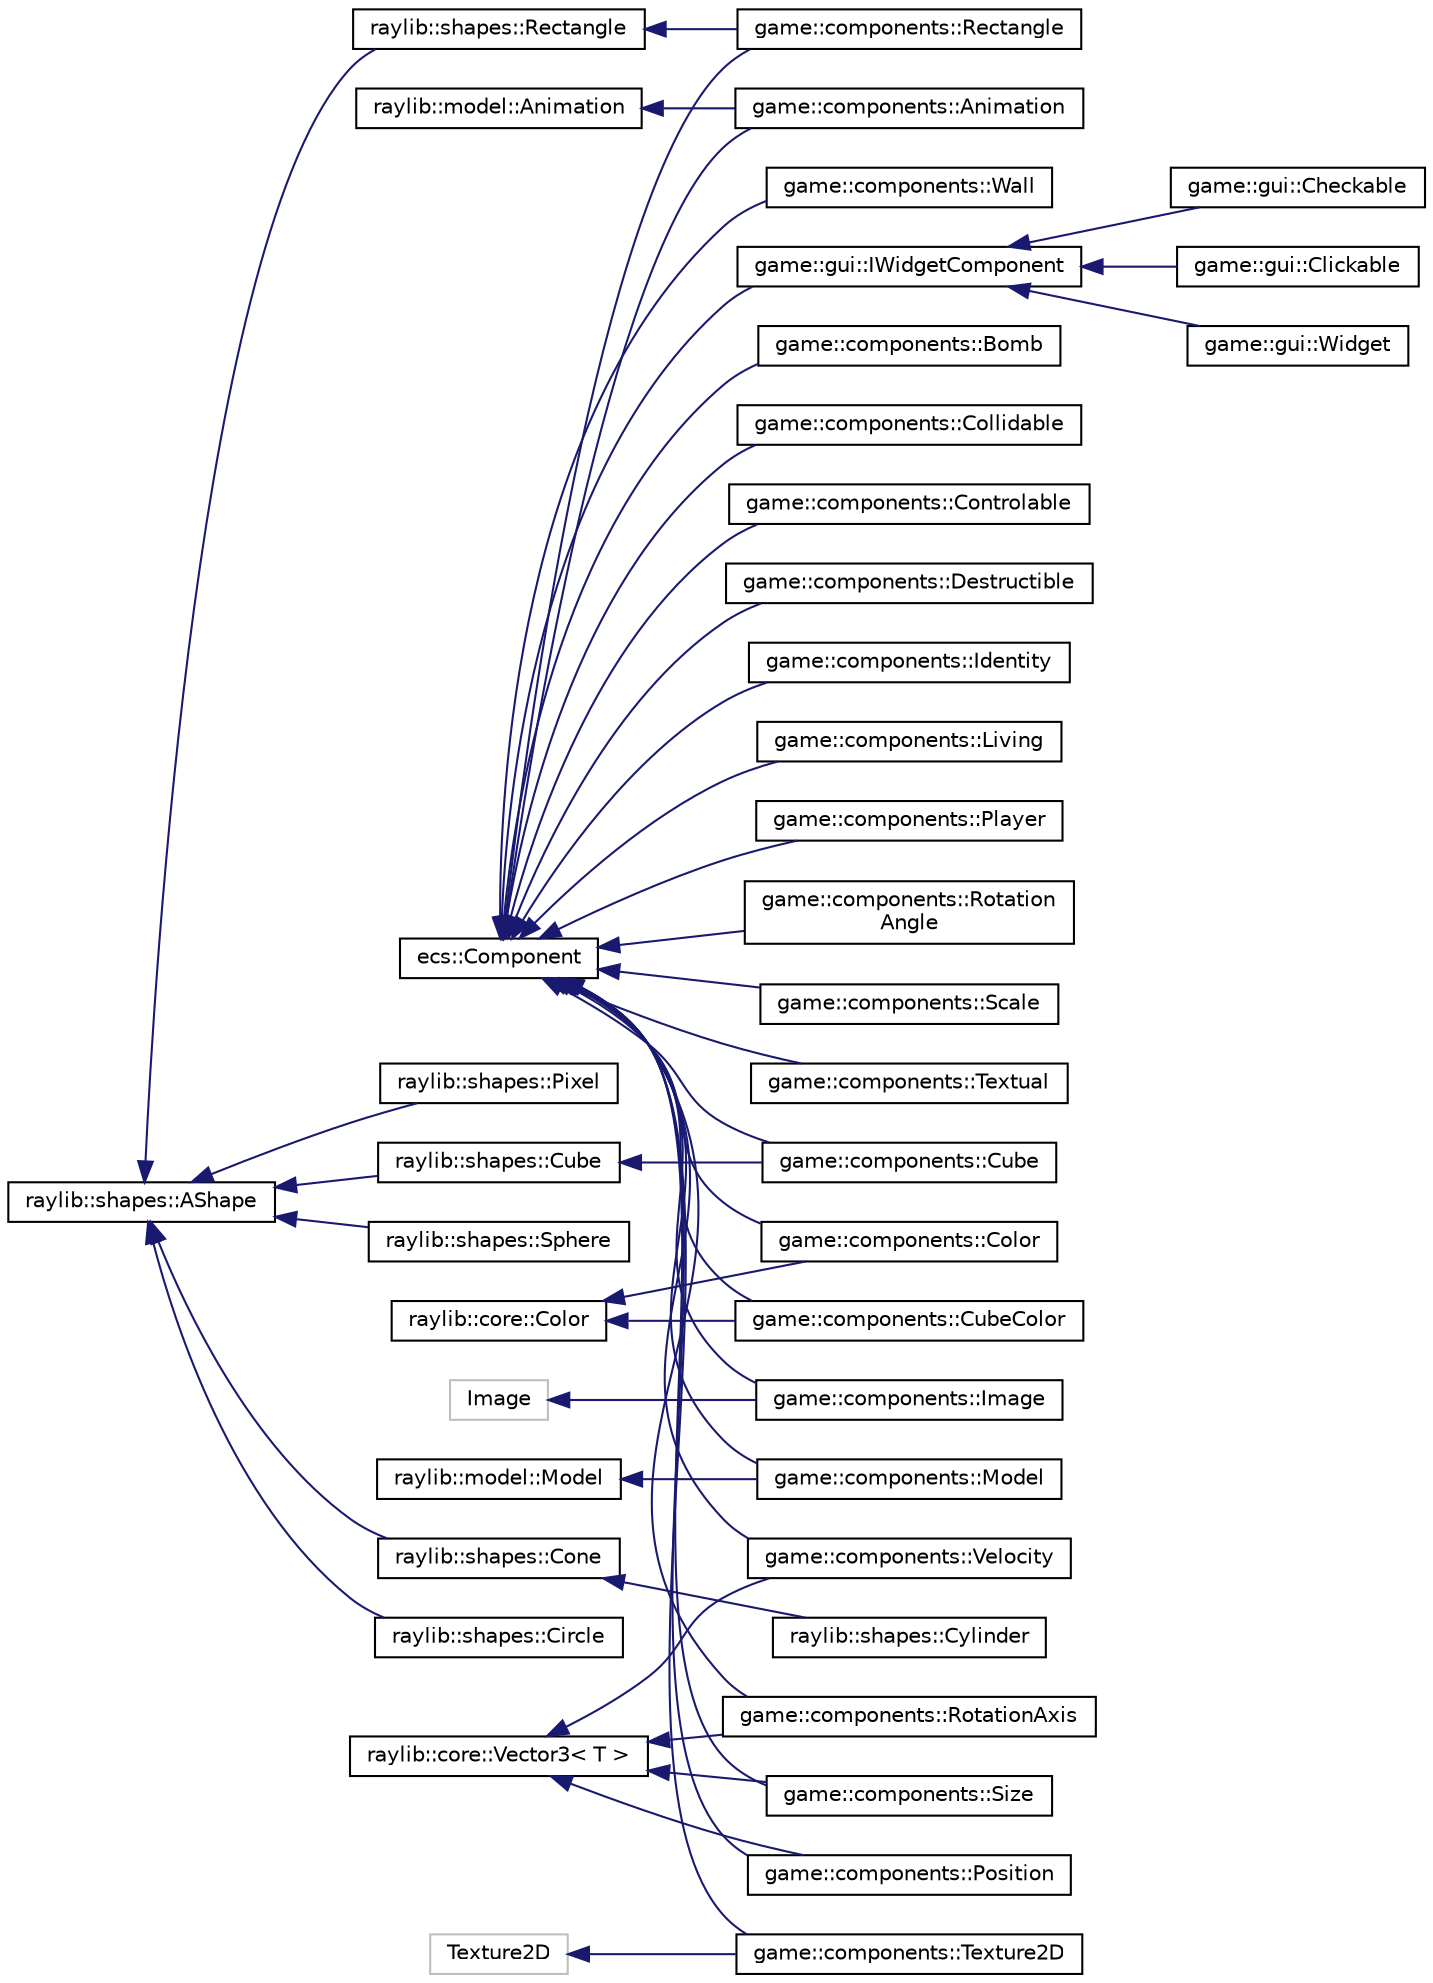 digraph "Graphical Class Hierarchy"
{
 // LATEX_PDF_SIZE
  edge [fontname="Helvetica",fontsize="10",labelfontname="Helvetica",labelfontsize="10"];
  node [fontname="Helvetica",fontsize="10",shape=record];
  rankdir="LR";
  Node134 [label="raylib::model::Animation",height=0.2,width=0.4,color="black", fillcolor="white", style="filled",URL="$classraylib_1_1model_1_1_animation.html",tooltip="The Animation class."];
  Node134 -> Node99 [dir="back",color="midnightblue",fontsize="10",style="solid",fontname="Helvetica"];
  Node99 [label="game::components::Animation",height=0.2,width=0.4,color="black", fillcolor="white", style="filled",URL="$structgame_1_1components_1_1_animation.html",tooltip=" "];
  Node126 [label="raylib::shapes::AShape",height=0.2,width=0.4,color="black", fillcolor="white", style="filled",URL="$classraylib_1_1shapes_1_1_a_shape.html",tooltip=" "];
  Node126 -> Node127 [dir="back",color="midnightblue",fontsize="10",style="solid",fontname="Helvetica"];
  Node127 [label="raylib::shapes::Circle",height=0.2,width=0.4,color="black", fillcolor="white", style="filled",URL="$classraylib_1_1shapes_1_1_circle.html",tooltip="The Circle Class used to represent a 2d circle shape."];
  Node126 -> Node128 [dir="back",color="midnightblue",fontsize="10",style="solid",fontname="Helvetica"];
  Node128 [label="raylib::shapes::Cone",height=0.2,width=0.4,color="black", fillcolor="white", style="filled",URL="$classraylib_1_1shapes_1_1_cone.html",tooltip="3D Cone shape. Can be used as a cylinder when base and top radius are equal (See Cylinder shape)."];
  Node128 -> Node129 [dir="back",color="midnightblue",fontsize="10",style="solid",fontname="Helvetica"];
  Node129 [label="raylib::shapes::Cylinder",height=0.2,width=0.4,color="black", fillcolor="white", style="filled",URL="$classraylib_1_1shapes_1_1_cylinder.html",tooltip="3D Cylinder shape, basically just a Cone with the same base and top radius"];
  Node126 -> Node130 [dir="back",color="midnightblue",fontsize="10",style="solid",fontname="Helvetica"];
  Node130 [label="raylib::shapes::Cube",height=0.2,width=0.4,color="black", fillcolor="white", style="filled",URL="$classraylib_1_1shapes_1_1_cube.html",tooltip="3D shape representing a cube."];
  Node130 -> Node104 [dir="back",color="midnightblue",fontsize="10",style="solid",fontname="Helvetica"];
  Node104 [label="game::components::Cube",height=0.2,width=0.4,color="black", fillcolor="white", style="filled",URL="$structgame_1_1components_1_1_cube.html",tooltip="Cube component."];
  Node126 -> Node131 [dir="back",color="midnightblue",fontsize="10",style="solid",fontname="Helvetica"];
  Node131 [label="raylib::shapes::Pixel",height=0.2,width=0.4,color="black", fillcolor="white", style="filled",URL="$classraylib_1_1shapes_1_1_pixel.html",tooltip="The Pixel Class used to represent a pixel."];
  Node126 -> Node132 [dir="back",color="midnightblue",fontsize="10",style="solid",fontname="Helvetica"];
  Node132 [label="raylib::shapes::Rectangle",height=0.2,width=0.4,color="black", fillcolor="white", style="filled",URL="$classraylib_1_1shapes_1_1_rectangle.html",tooltip="The Rectangle Class used to represent a 2d rectangle shape."];
  Node132 -> Node110 [dir="back",color="midnightblue",fontsize="10",style="solid",fontname="Helvetica"];
  Node110 [label="game::components::Rectangle",height=0.2,width=0.4,color="black", fillcolor="white", style="filled",URL="$structgame_1_1components_1_1_rectangle.html",tooltip=" "];
  Node126 -> Node133 [dir="back",color="midnightblue",fontsize="10",style="solid",fontname="Helvetica"];
  Node133 [label="raylib::shapes::Sphere",height=0.2,width=0.4,color="black", fillcolor="white", style="filled",URL="$classraylib_1_1shapes_1_1_sphere.html",tooltip="3D shape representing a sphere."];
  Node119 [label="raylib::core::Color",height=0.2,width=0.4,color="black", fillcolor="white", style="filled",URL="$structraylib_1_1core_1_1_color.html",tooltip="The Color struct that encapsulates the raylib Color struct."];
  Node119 -> Node102 [dir="back",color="midnightblue",fontsize="10",style="solid",fontname="Helvetica"];
  Node102 [label="game::components::Color",height=0.2,width=0.4,color="black", fillcolor="white", style="filled",URL="$structgame_1_1components_1_1_color.html",tooltip=" "];
  Node119 -> Node105 [dir="back",color="midnightblue",fontsize="10",style="solid",fontname="Helvetica"];
  Node105 [label="game::components::CubeColor",height=0.2,width=0.4,color="black", fillcolor="white", style="filled",URL="$structgame_1_1components_1_1_cube_color.html",tooltip="Cube color component."];
  Node98 [label="ecs::Component",height=0.2,width=0.4,color="black", fillcolor="white", style="filled",URL="$classecs_1_1_component.html",tooltip="The base component type, all components must inherit from Component."];
  Node98 -> Node99 [dir="back",color="midnightblue",fontsize="10",style="solid",fontname="Helvetica"];
  Node98 -> Node100 [dir="back",color="midnightblue",fontsize="10",style="solid",fontname="Helvetica"];
  Node100 [label="game::components::Bomb",height=0.2,width=0.4,color="black", fillcolor="white", style="filled",URL="$structgame_1_1components_1_1_bomb.html",tooltip="Bomb component."];
  Node98 -> Node101 [dir="back",color="midnightblue",fontsize="10",style="solid",fontname="Helvetica"];
  Node101 [label="game::components::Collidable",height=0.2,width=0.4,color="black", fillcolor="white", style="filled",URL="$structgame_1_1components_1_1_collidable.html",tooltip="Collidable marker."];
  Node98 -> Node102 [dir="back",color="midnightblue",fontsize="10",style="solid",fontname="Helvetica"];
  Node98 -> Node103 [dir="back",color="midnightblue",fontsize="10",style="solid",fontname="Helvetica"];
  Node103 [label="game::components::Controlable",height=0.2,width=0.4,color="black", fillcolor="white", style="filled",URL="$structgame_1_1components_1_1_controlable.html",tooltip="Controlable entity, may be a widget or a player."];
  Node98 -> Node104 [dir="back",color="midnightblue",fontsize="10",style="solid",fontname="Helvetica"];
  Node98 -> Node105 [dir="back",color="midnightblue",fontsize="10",style="solid",fontname="Helvetica"];
  Node98 -> Node106 [dir="back",color="midnightblue",fontsize="10",style="solid",fontname="Helvetica"];
  Node106 [label="game::components::Destructible",height=0.2,width=0.4,color="black", fillcolor="white", style="filled",URL="$structgame_1_1components_1_1_destructible.html",tooltip="Destructible component."];
  Node98 -> Node107 [dir="back",color="midnightblue",fontsize="10",style="solid",fontname="Helvetica"];
  Node107 [label="game::components::Identity",height=0.2,width=0.4,color="black", fillcolor="white", style="filled",URL="$structgame_1_1components_1_1_identity.html",tooltip="Unique Identity component."];
  Node98 -> Node86 [dir="back",color="midnightblue",fontsize="10",style="solid",fontname="Helvetica"];
  Node86 [label="game::components::Image",height=0.2,width=0.4,color="black", fillcolor="white", style="filled",URL="$structgame_1_1components_1_1_image.html",tooltip=" "];
  Node98 -> Node108 [dir="back",color="midnightblue",fontsize="10",style="solid",fontname="Helvetica"];
  Node108 [label="game::components::Living",height=0.2,width=0.4,color="black", fillcolor="white", style="filled",URL="$structgame_1_1components_1_1_living.html",tooltip="Living component."];
  Node98 -> Node53 [dir="back",color="midnightblue",fontsize="10",style="solid",fontname="Helvetica"];
  Node53 [label="game::components::Model",height=0.2,width=0.4,color="black", fillcolor="white", style="filled",URL="$structgame_1_1components_1_1_model.html",tooltip=" "];
  Node98 -> Node109 [dir="back",color="midnightblue",fontsize="10",style="solid",fontname="Helvetica"];
  Node109 [label="game::components::Player",height=0.2,width=0.4,color="black", fillcolor="white", style="filled",URL="$structgame_1_1components_1_1_player.html",tooltip="Player marker."];
  Node98 -> Node1 [dir="back",color="midnightblue",fontsize="10",style="solid",fontname="Helvetica"];
  Node1 [label="game::components::Position",height=0.2,width=0.4,color="black", fillcolor="white", style="filled",URL="$structgame_1_1components_1_1_position.html",tooltip=" "];
  Node98 -> Node110 [dir="back",color="midnightblue",fontsize="10",style="solid",fontname="Helvetica"];
  Node98 -> Node111 [dir="back",color="midnightblue",fontsize="10",style="solid",fontname="Helvetica"];
  Node111 [label="game::components::Rotation\lAngle",height=0.2,width=0.4,color="black", fillcolor="white", style="filled",URL="$structgame_1_1components_1_1_rotation_angle.html",tooltip=" "];
  Node98 -> Node2 [dir="back",color="midnightblue",fontsize="10",style="solid",fontname="Helvetica"];
  Node2 [label="game::components::RotationAxis",height=0.2,width=0.4,color="black", fillcolor="white", style="filled",URL="$structgame_1_1components_1_1_rotation_axis.html",tooltip=" "];
  Node98 -> Node112 [dir="back",color="midnightblue",fontsize="10",style="solid",fontname="Helvetica"];
  Node112 [label="game::components::Scale",height=0.2,width=0.4,color="black", fillcolor="white", style="filled",URL="$structgame_1_1components_1_1_scale.html",tooltip=" "];
  Node98 -> Node3 [dir="back",color="midnightblue",fontsize="10",style="solid",fontname="Helvetica"];
  Node3 [label="game::components::Size",height=0.2,width=0.4,color="black", fillcolor="white", style="filled",URL="$structgame_1_1components_1_1_size.html",tooltip=" "];
  Node98 -> Node113 [dir="back",color="midnightblue",fontsize="10",style="solid",fontname="Helvetica"];
  Node113 [label="game::components::Textual",height=0.2,width=0.4,color="black", fillcolor="white", style="filled",URL="$structgame_1_1components_1_1_textual.html",tooltip="Textual element."];
  Node98 -> Node11 [dir="back",color="midnightblue",fontsize="10",style="solid",fontname="Helvetica"];
  Node11 [label="game::components::Texture2D",height=0.2,width=0.4,color="black", fillcolor="white", style="filled",URL="$structgame_1_1components_1_1_texture2_d.html",tooltip=" "];
  Node98 -> Node4 [dir="back",color="midnightblue",fontsize="10",style="solid",fontname="Helvetica"];
  Node4 [label="game::components::Velocity",height=0.2,width=0.4,color="black", fillcolor="white", style="filled",URL="$structgame_1_1components_1_1_velocity.html",tooltip="Velocity component."];
  Node98 -> Node114 [dir="back",color="midnightblue",fontsize="10",style="solid",fontname="Helvetica"];
  Node114 [label="game::components::Wall",height=0.2,width=0.4,color="black", fillcolor="white", style="filled",URL="$structgame_1_1components_1_1_wall.html",tooltip="Wall marker."];
  Node98 -> Node115 [dir="back",color="midnightblue",fontsize="10",style="solid",fontname="Helvetica"];
  Node115 [label="game::gui::IWidgetComponent",height=0.2,width=0.4,color="black", fillcolor="white", style="filled",URL="$classgame_1_1gui_1_1_i_widget_component.html",tooltip="Base class for all widgets components."];
  Node115 -> Node116 [dir="back",color="midnightblue",fontsize="10",style="solid",fontname="Helvetica"];
  Node116 [label="game::gui::Checkable",height=0.2,width=0.4,color="black", fillcolor="white", style="filled",URL="$structgame_1_1gui_1_1_checkable.html",tooltip="Checkable component, used for checkbox widgets."];
  Node115 -> Node117 [dir="back",color="midnightblue",fontsize="10",style="solid",fontname="Helvetica"];
  Node117 [label="game::gui::Clickable",height=0.2,width=0.4,color="black", fillcolor="white", style="filled",URL="$structgame_1_1gui_1_1_clickable.html",tooltip="Clickable component."];
  Node115 -> Node118 [dir="back",color="midnightblue",fontsize="10",style="solid",fontname="Helvetica"];
  Node118 [label="game::gui::Widget",height=0.2,width=0.4,color="black", fillcolor="white", style="filled",URL="$structgame_1_1gui_1_1_widget.html",tooltip="Widget component."];
  Node85 [label="Image",height=0.2,width=0.4,color="grey75", fillcolor="white", style="filled",tooltip=" "];
  Node85 -> Node86 [dir="back",color="midnightblue",fontsize="10",style="solid",fontname="Helvetica"];
  Node52 [label="raylib::model::Model",height=0.2,width=0.4,color="black", fillcolor="white", style="filled",URL="$classraylib_1_1model_1_1_model.html",tooltip="The Model class ; it shouldn't be created multiple times for the same file."];
  Node52 -> Node53 [dir="back",color="midnightblue",fontsize="10",style="solid",fontname="Helvetica"];
  Node10 [label="Texture2D",height=0.2,width=0.4,color="grey75", fillcolor="white", style="filled",tooltip=" "];
  Node10 -> Node11 [dir="back",color="midnightblue",fontsize="10",style="solid",fontname="Helvetica"];
  Node0 [label="raylib::core::Vector3\< T \>",height=0.2,width=0.4,color="black", fillcolor="white", style="filled",URL="$structraylib_1_1core_1_1_vector3.html",tooltip="The Vector3 struct (compatible with the raylib Vector3)"];
  Node0 -> Node1 [dir="back",color="midnightblue",fontsize="10",style="solid",fontname="Helvetica"];
  Node0 -> Node2 [dir="back",color="midnightblue",fontsize="10",style="solid",fontname="Helvetica"];
  Node0 -> Node3 [dir="back",color="midnightblue",fontsize="10",style="solid",fontname="Helvetica"];
  Node0 -> Node4 [dir="back",color="midnightblue",fontsize="10",style="solid",fontname="Helvetica"];
}
